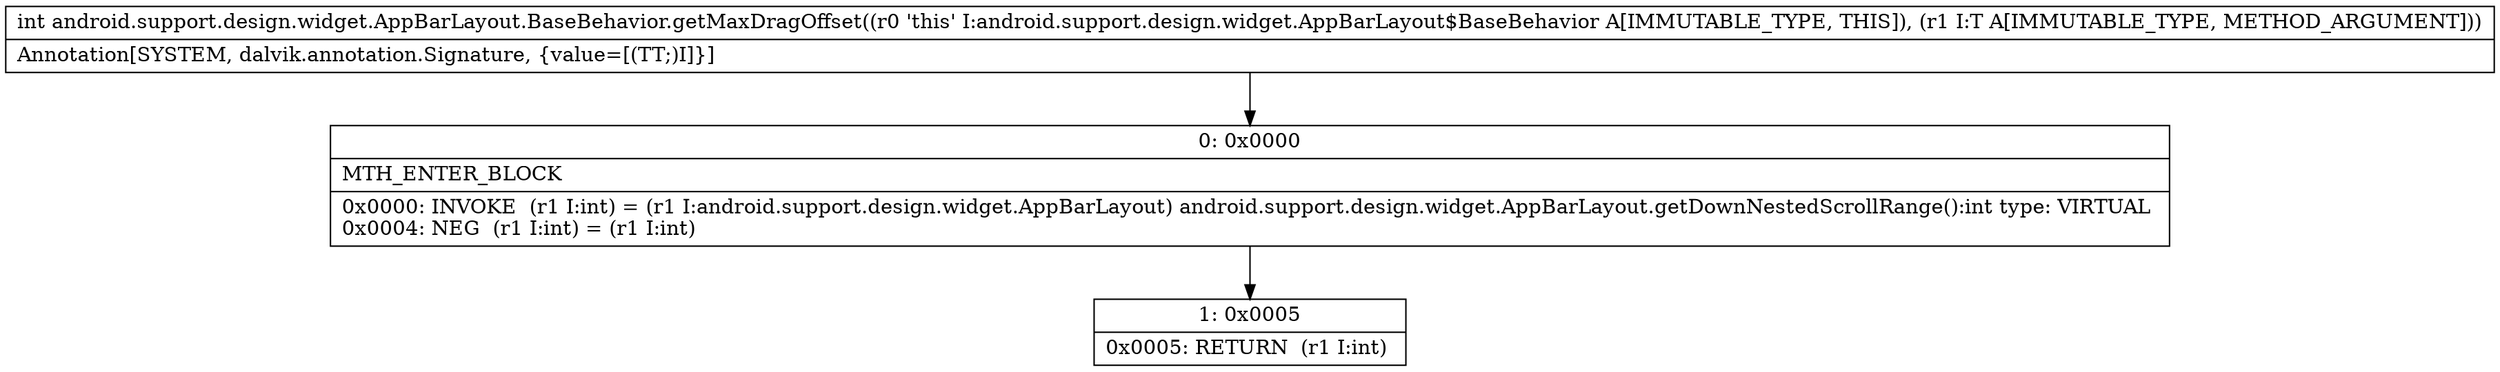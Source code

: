 digraph "CFG forandroid.support.design.widget.AppBarLayout.BaseBehavior.getMaxDragOffset(Landroid\/support\/design\/widget\/AppBarLayout;)I" {
Node_0 [shape=record,label="{0\:\ 0x0000|MTH_ENTER_BLOCK\l|0x0000: INVOKE  (r1 I:int) = (r1 I:android.support.design.widget.AppBarLayout) android.support.design.widget.AppBarLayout.getDownNestedScrollRange():int type: VIRTUAL \l0x0004: NEG  (r1 I:int) = (r1 I:int) \l}"];
Node_1 [shape=record,label="{1\:\ 0x0005|0x0005: RETURN  (r1 I:int) \l}"];
MethodNode[shape=record,label="{int android.support.design.widget.AppBarLayout.BaseBehavior.getMaxDragOffset((r0 'this' I:android.support.design.widget.AppBarLayout$BaseBehavior A[IMMUTABLE_TYPE, THIS]), (r1 I:T A[IMMUTABLE_TYPE, METHOD_ARGUMENT]))  | Annotation[SYSTEM, dalvik.annotation.Signature, \{value=[(TT;)I]\}]\l}"];
MethodNode -> Node_0;
Node_0 -> Node_1;
}


